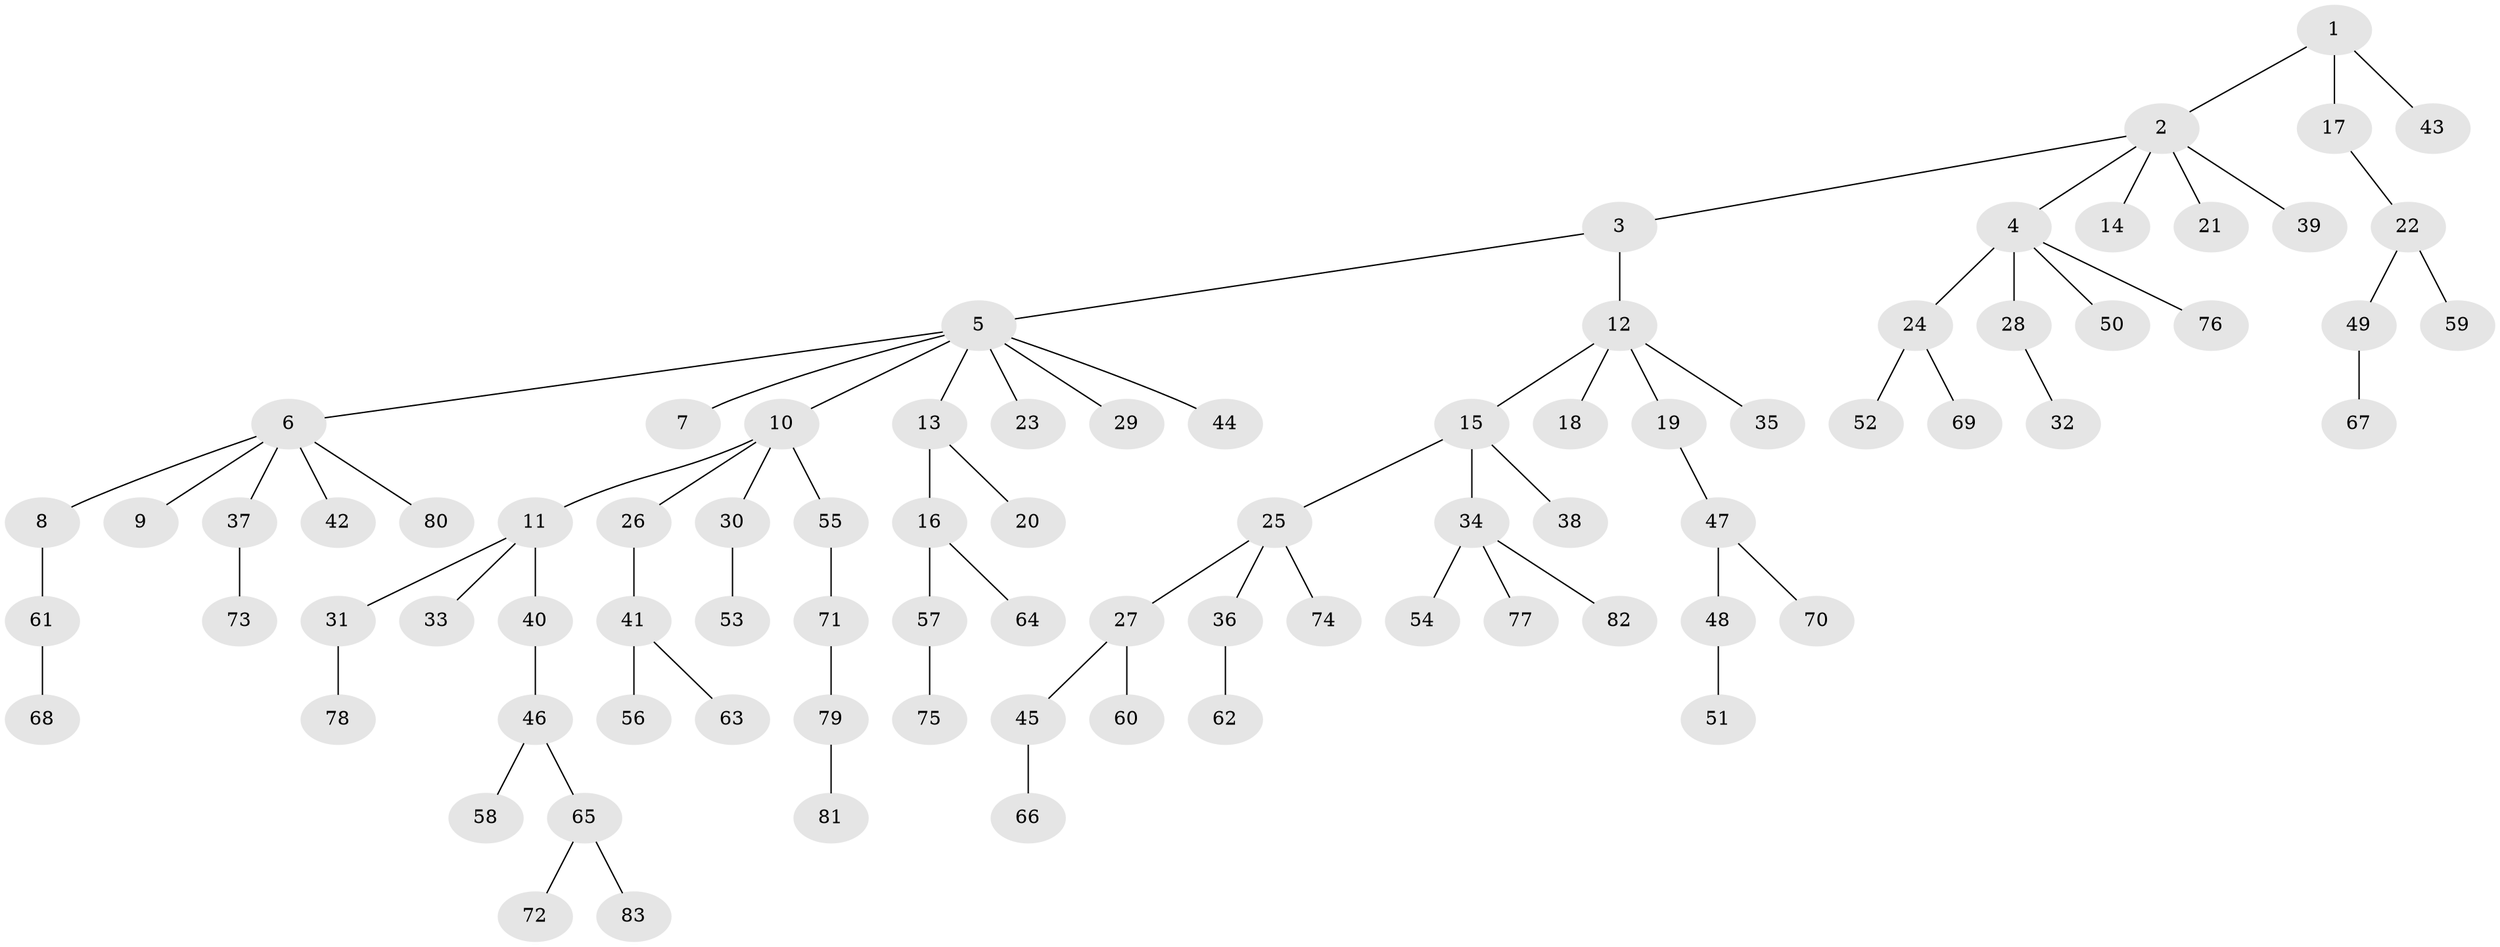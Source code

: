 // original degree distribution, {4: 0.0423728813559322, 6: 0.03389830508474576, 3: 0.11016949152542373, 9: 0.00847457627118644, 7: 0.00847457627118644, 1: 0.5, 2: 0.2796610169491525, 5: 0.01694915254237288}
// Generated by graph-tools (version 1.1) at 2025/51/03/04/25 22:51:38]
// undirected, 83 vertices, 82 edges
graph export_dot {
  node [color=gray90,style=filled];
  1;
  2;
  3;
  4;
  5;
  6;
  7;
  8;
  9;
  10;
  11;
  12;
  13;
  14;
  15;
  16;
  17;
  18;
  19;
  20;
  21;
  22;
  23;
  24;
  25;
  26;
  27;
  28;
  29;
  30;
  31;
  32;
  33;
  34;
  35;
  36;
  37;
  38;
  39;
  40;
  41;
  42;
  43;
  44;
  45;
  46;
  47;
  48;
  49;
  50;
  51;
  52;
  53;
  54;
  55;
  56;
  57;
  58;
  59;
  60;
  61;
  62;
  63;
  64;
  65;
  66;
  67;
  68;
  69;
  70;
  71;
  72;
  73;
  74;
  75;
  76;
  77;
  78;
  79;
  80;
  81;
  82;
  83;
  1 -- 2 [weight=1.0];
  1 -- 17 [weight=1.0];
  1 -- 43 [weight=1.0];
  2 -- 3 [weight=1.0];
  2 -- 4 [weight=1.0];
  2 -- 14 [weight=1.0];
  2 -- 21 [weight=1.0];
  2 -- 39 [weight=1.0];
  3 -- 5 [weight=1.0];
  3 -- 12 [weight=1.0];
  4 -- 24 [weight=1.0];
  4 -- 28 [weight=1.0];
  4 -- 50 [weight=1.0];
  4 -- 76 [weight=1.0];
  5 -- 6 [weight=1.0];
  5 -- 7 [weight=1.0];
  5 -- 10 [weight=1.0];
  5 -- 13 [weight=1.0];
  5 -- 23 [weight=1.0];
  5 -- 29 [weight=1.0];
  5 -- 44 [weight=1.0];
  6 -- 8 [weight=1.0];
  6 -- 9 [weight=1.0];
  6 -- 37 [weight=1.0];
  6 -- 42 [weight=1.0];
  6 -- 80 [weight=1.0];
  8 -- 61 [weight=1.0];
  10 -- 11 [weight=1.0];
  10 -- 26 [weight=1.0];
  10 -- 30 [weight=1.0];
  10 -- 55 [weight=1.0];
  11 -- 31 [weight=1.0];
  11 -- 33 [weight=1.0];
  11 -- 40 [weight=1.0];
  12 -- 15 [weight=1.0];
  12 -- 18 [weight=1.0];
  12 -- 19 [weight=1.0];
  12 -- 35 [weight=1.0];
  13 -- 16 [weight=1.0];
  13 -- 20 [weight=1.0];
  15 -- 25 [weight=1.0];
  15 -- 34 [weight=1.0];
  15 -- 38 [weight=1.0];
  16 -- 57 [weight=1.0];
  16 -- 64 [weight=1.0];
  17 -- 22 [weight=1.0];
  19 -- 47 [weight=1.0];
  22 -- 49 [weight=1.0];
  22 -- 59 [weight=1.0];
  24 -- 52 [weight=1.0];
  24 -- 69 [weight=1.0];
  25 -- 27 [weight=1.0];
  25 -- 36 [weight=1.0];
  25 -- 74 [weight=1.0];
  26 -- 41 [weight=1.0];
  27 -- 45 [weight=1.0];
  27 -- 60 [weight=1.0];
  28 -- 32 [weight=1.0];
  30 -- 53 [weight=1.0];
  31 -- 78 [weight=1.0];
  34 -- 54 [weight=1.0];
  34 -- 77 [weight=1.0];
  34 -- 82 [weight=1.0];
  36 -- 62 [weight=1.0];
  37 -- 73 [weight=1.0];
  40 -- 46 [weight=1.0];
  41 -- 56 [weight=1.0];
  41 -- 63 [weight=1.0];
  45 -- 66 [weight=1.0];
  46 -- 58 [weight=1.0];
  46 -- 65 [weight=1.0];
  47 -- 48 [weight=1.0];
  47 -- 70 [weight=1.0];
  48 -- 51 [weight=1.0];
  49 -- 67 [weight=1.0];
  55 -- 71 [weight=1.0];
  57 -- 75 [weight=1.0];
  61 -- 68 [weight=1.0];
  65 -- 72 [weight=1.0];
  65 -- 83 [weight=1.0];
  71 -- 79 [weight=1.0];
  79 -- 81 [weight=1.0];
}

